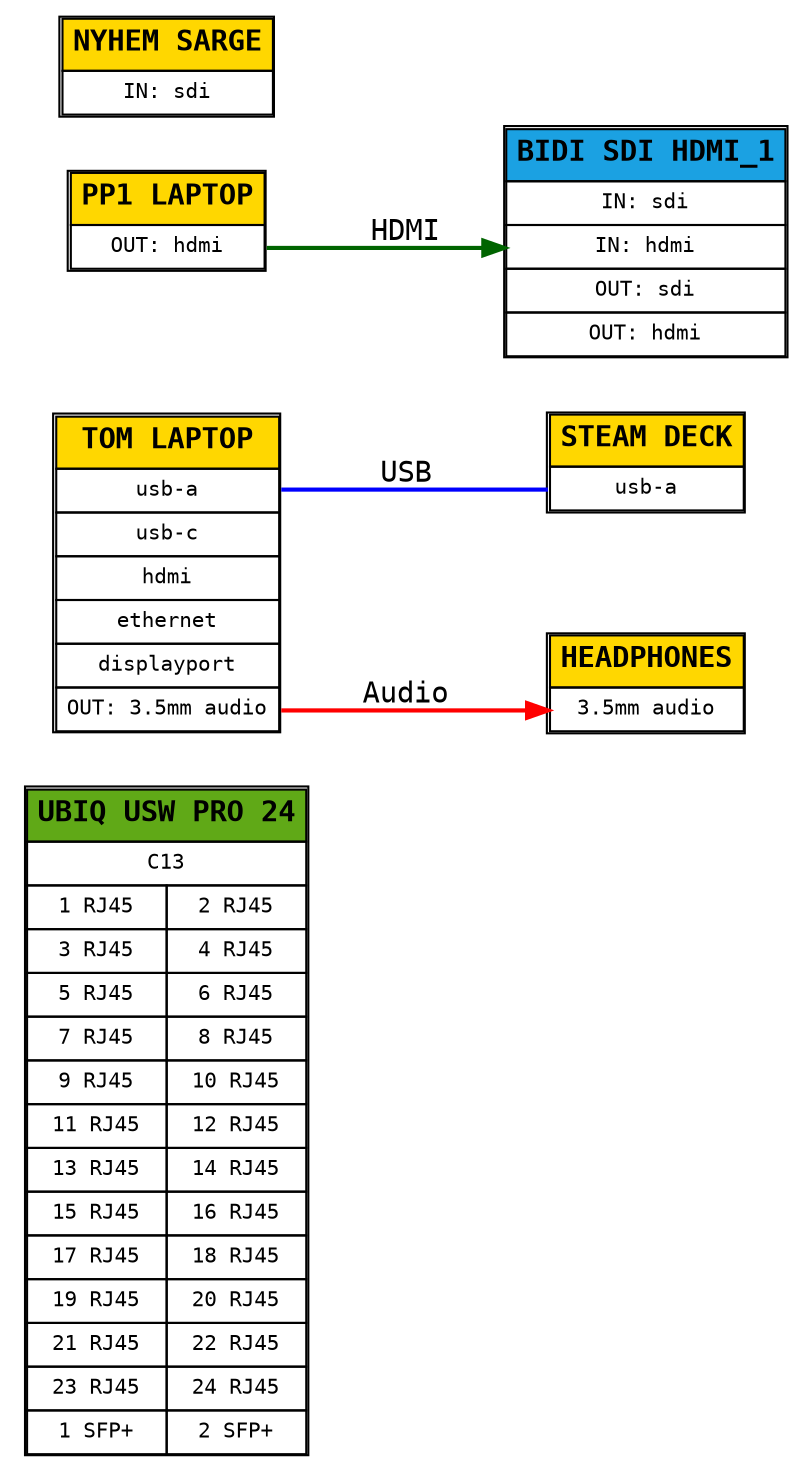 digraph G {
    rankdir = LR;
    node [shape = plaintext; fontname = "monospace";];


    UBIQ_USW_PRO_24 [label = <
        <table border="1" cellborder="1" cellspacing="0" cellpadding="4">
        <tr><td bgcolor="#60A917" colspan="2"><font point-size="14"><b>UBIQ USW PRO 24</b></font></td></tr>
        <tr><td port="C13" colspan="2"><font point-size="10">C13</font></td></tr>
        <tr>
            <td port="rj45_1"><font point-size="10">1 RJ45</font></td>
            <td port="rj45_2"><font point-size="10">2 RJ45</font></td>
        </tr>
        <tr>
            <td port="rj45_3"><font point-size="10">3 RJ45</font></td>
            <td port="rj45_4"><font point-size="10">4 RJ45</font></td>
        </tr>
        <tr>
            <td port="rj45_5"><font point-size="10">5 RJ45</font></td>
            <td port="rj45_6"><font point-size="10">6 RJ45</font></td>
        </tr>
        <tr>
            <td port="rj45_7"><font point-size="10">7 RJ45</font></td>
            <td port="rj45_8"><font point-size="10">8 RJ45</font></td>
        </tr>
        <tr>
            <td port="rj45_9"><font point-size="10">9 RJ45</font></td>
            <td port="rj45_10"><font point-size="10">10 RJ45</font></td>
        </tr>
        <tr>
            <td port="rj45_11"><font point-size="10">11 RJ45</font></td>
            <td port="rj45_12"><font point-size="10">12 RJ45</font></td>
        </tr>
        <tr>
            <td port="rj45_13"><font point-size="10">13 RJ45</font></td>
            <td port="rj45_14"><font point-size="10">14 RJ45</font></td>
        </tr>
        <tr>
            <td port="rj45_15"><font point-size="10">15 RJ45</font></td>
            <td port="rj45_16"><font point-size="10">16 RJ45</font></td>
        </tr>
        <tr>
            <td port="rj45_17"><font point-size="10">17 RJ45</font></td>
            <td port="rj45_18"><font point-size="10">18 RJ45</font></td>
        </tr>
        <tr>
            <td port="rj45_19"><font point-size="10">19 RJ45</font></td>
            <td port="rj45_20"><font point-size="10">20 RJ45</font></td>
        </tr>
        <tr>
            <td port="rj45_21"><font point-size="10">21 RJ45</font></td>
            <td port="rj45_22"><font point-size="10">22 RJ45</font></td>
        </tr>
        <tr>
            <td port="rj45_23"><font point-size="10">23 RJ45</font></td>
            <td port="rj45_24"><font point-size="10">24 RJ45</font></td>
        </tr>
        <tr>
            <td port="sfp+_1"><font point-size="10">1 SFP+</font></td>
            <td port="sfp+_2"><font point-size="10">2 SFP+</font></td>
        </tr>
        </table>
        >;];

    STEAM_DECK [label = <
        <table border="1" cellborder="1" cellspacing="0" cellpadding="4">
        <tr><td bgcolor="#FFD700" colspan="2"><font point-size="14"><b>STEAM DECK</b></font></td></tr>
        <tr><td port="usb_a" colspan="2"><font point-size="10">usb-a</font></td></tr>
        </table>
        >;];

    TOM_LAPTOP [label = <
        <table border="1" cellborder="1" cellspacing="0" cellpadding="4">
        <tr><td bgcolor="#FFD700" colspan="3"><font point-size="14"><b>TOM LAPTOP</b></font></td></tr>
        <tr><td port="usb_a" colspan="3"><font point-size="10">usb-a</font></td></tr>
        <tr><td port="usb_c" colspan="3"><font point-size="10">usb-c</font></td></tr>
        <tr><td port="hdmi" colspan="3"><font point-size="10">hdmi</font></td></tr>
        <tr><td port="ethernet" colspan="3"><font point-size="10">ethernet</font></td></tr>
        <tr><td port="displayport" colspan="3"><font point-size="10">displayport</font></td></tr>
        <tr><td port="port_3_5mm_audio" colspan="3"><font point-size="10">OUT: 3.5mm audio</font></td></tr>
        </table>
        >;];

    PP1_LAPTOP [label = <
        <table border="1" cellborder="1" cellspacing="0" cellpadding="4">
        <tr><td bgcolor="#FFD700" colspan="2"><font point-size="14"><b>PP1 LAPTOP</b></font></td></tr>
        <tr><td port="hdmi" colspan="2"><font point-size="10">OUT: hdmi</font></td></tr>
        </table>
        >;];

    BIDI_SDI_HDMI_1 [label = <
        <table border="1" cellborder="1" cellspacing="0" cellpadding="4">
        <tr><td bgcolor="#1BA1E2" colspan="2"><font point-size="14"><b>BIDI SDI HDMI_1</b></font></td></tr>
        <tr><td port="sdi" colspan="2"><font point-size="10">IN: sdi</font></td></tr>
        <tr><td port="hdmi" colspan="2"><font point-size="10">IN: hdmi</font></td></tr>
        <tr><td port="sdi" colspan="2"><font point-size="10">OUT: sdi</font></td></tr>
        <tr><td port="hdmi" colspan="2"><font point-size="10">OUT: hdmi</font></td></tr>
        </table>
        >;];

    NYHEM_SARGE [label = <
        <table border="1" cellborder="1" cellspacing="0" cellpadding="4">
        <tr><td bgcolor="#FFD700" colspan="2"><font point-size="14"><b>NYHEM SARGE</b></font></td></tr>
        <tr><td port="sdi" colspan="2"><font point-size="10">IN: sdi</font></td></tr>
        </table>
        >;];

    HEADPHONES [label = <
        <table border="1" cellborder="1" cellspacing="0" cellpadding="4">
        <tr><td bgcolor="#FFD700" colspan="3"><font point-size="14"><b>HEADPHONES</b></font></td></tr>
        <tr><td port="port_3_5mm_audio" colspan="3"><font point-size="10">3.5mm audio</font></td></tr>
        </table>
        >;];


    // Connections

    TOM_LAPTOP:usb_a -> STEAM_DECK:usb_a [label = "USB"; color = blue; penwidth = 2; fontname = "monospace"; dir = none;];
    TOM_LAPTOP:port_3_5mm_audio -> HEADPHONES:port_3_5mm_audio [label = "Audio"; color = red; penwidth = 2; fontname = "monospace";];
    PP1_LAPTOP:hdmi -> BIDI_SDI_HDMI_1:hdmi [label = "HDMI"; color = darkgreen; penwidth = 2; fontname = "monospace";];
}